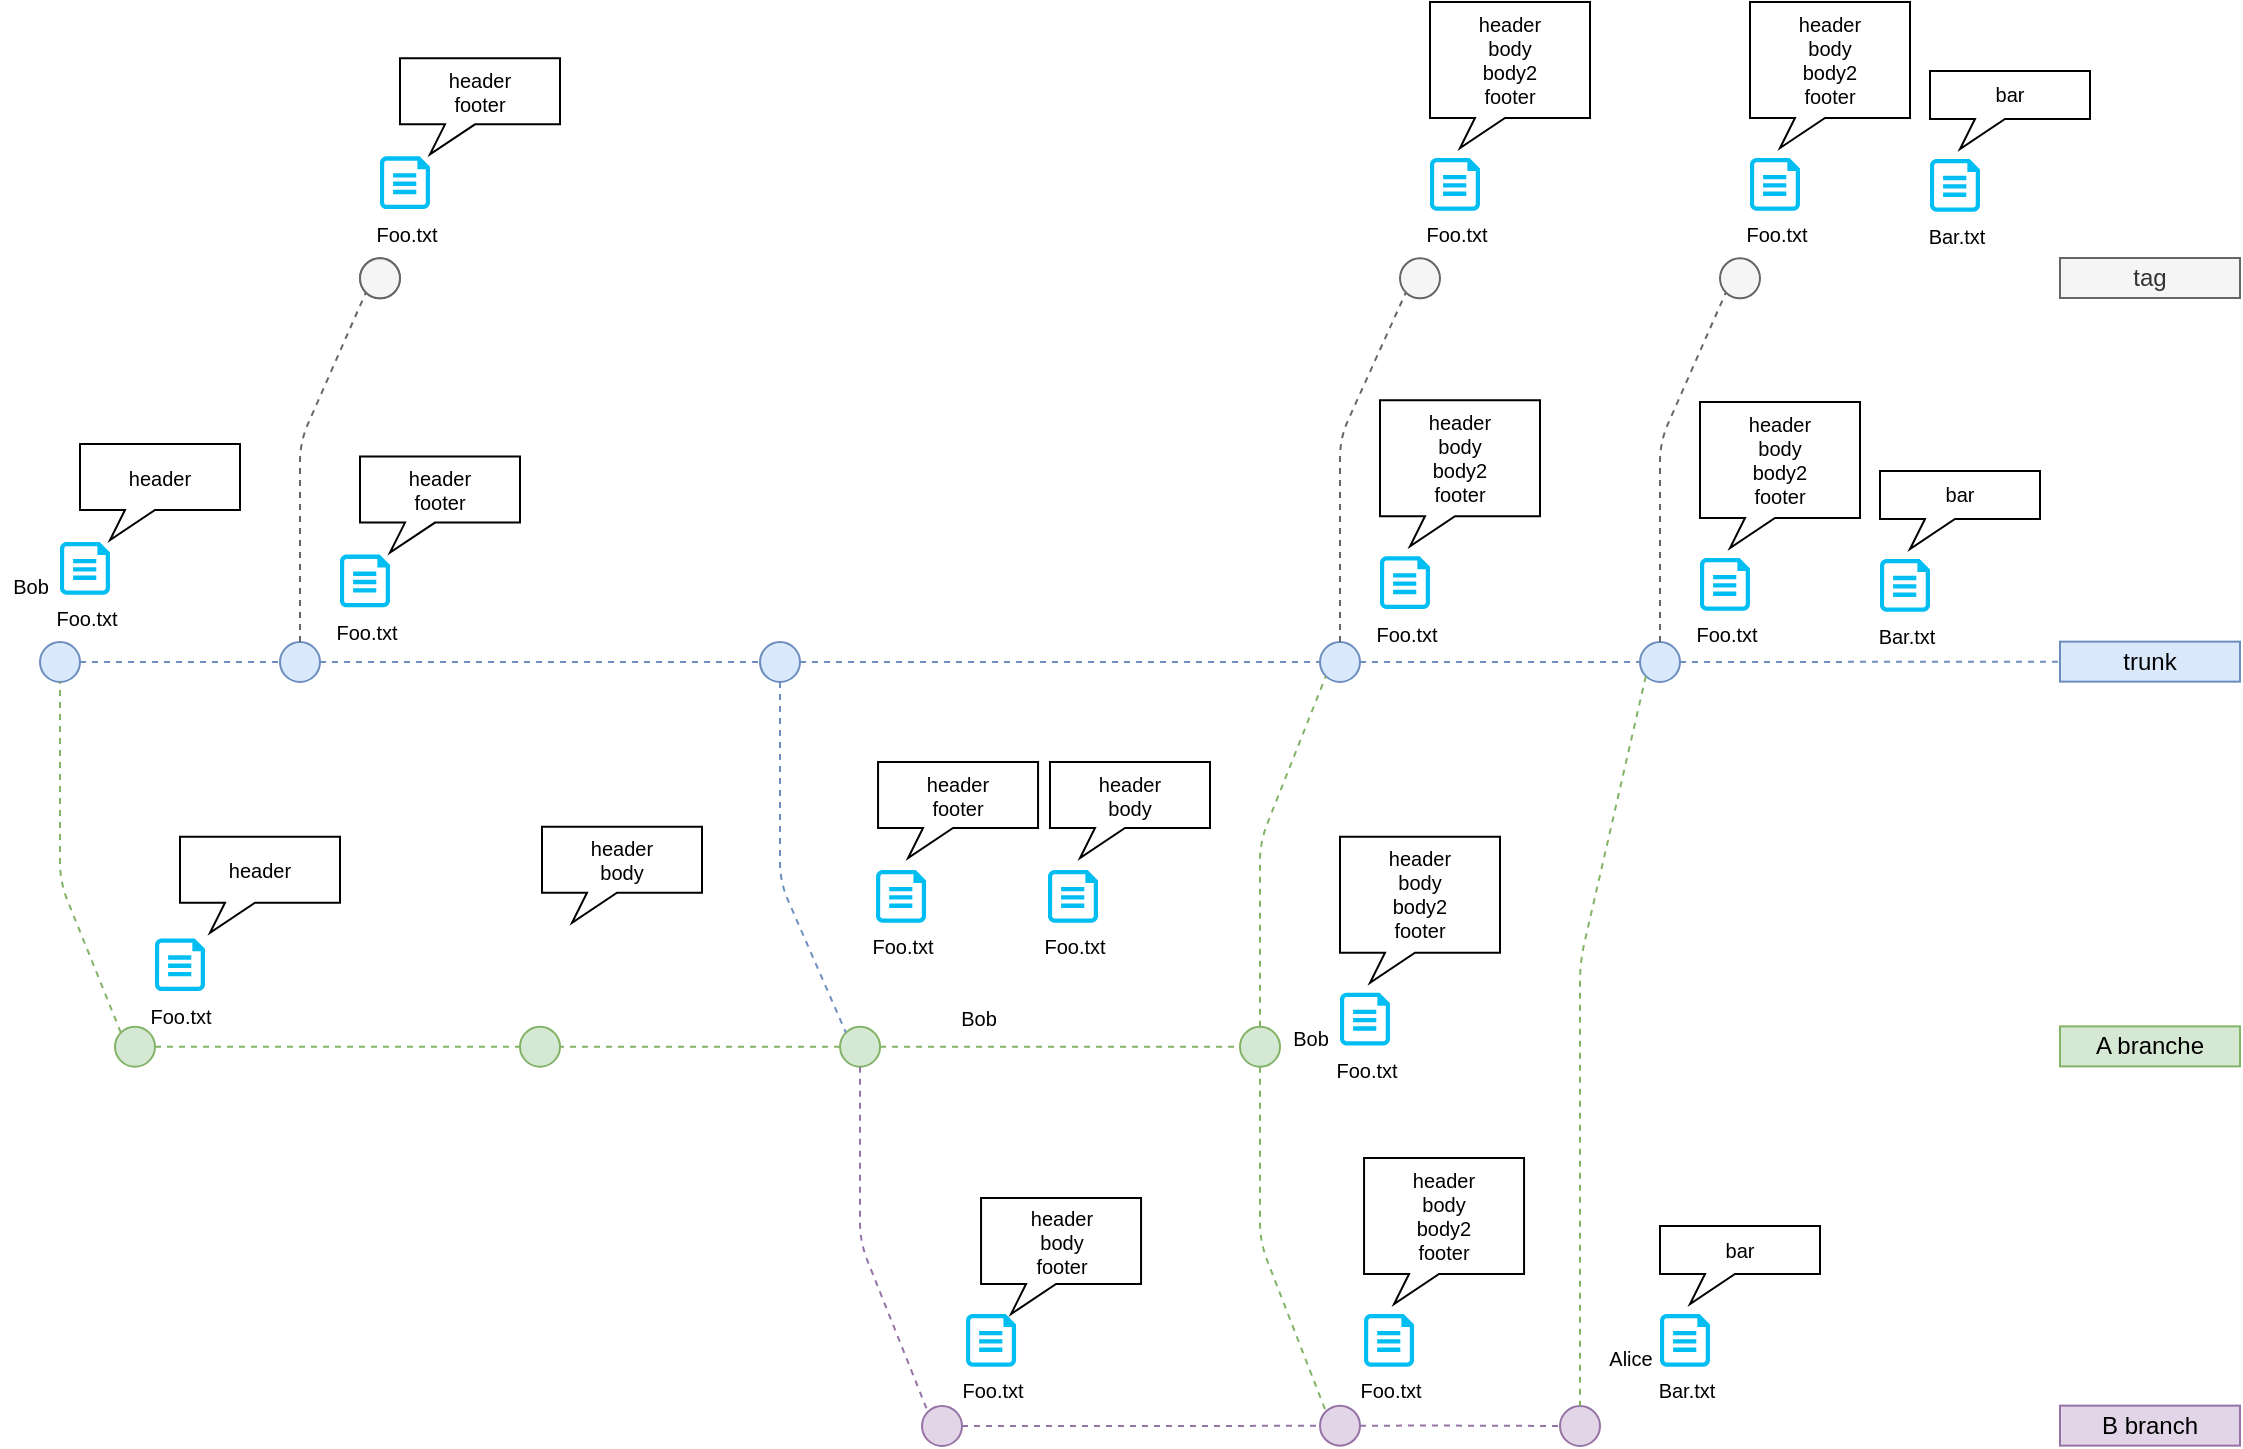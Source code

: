<mxfile version="17.0.0" type="device"><diagram id="yPxyJZ8AM_hMuL3Unpa9" name="gitflow"><mxGraphModel dx="1673" dy="1996" grid="1" gridSize="10" guides="1" tooltips="1" connect="1" arrows="1" fold="1" page="1" pageScale="1" pageWidth="850" pageHeight="1100" math="0" shadow="0"><root><mxCell id="0"/><mxCell id="1" parent="0"/><mxCell id="3" value="" style="endArrow=none;dashed=1;html=1;fillColor=#dae8fc;strokeColor=#6c8ebf;startArrow=none;" parent="1" source="rMP29GLwIPpK6ZrLmfB9-232" target="7" edge="1"><mxGeometry width="50" height="50" relative="1" as="geometry"><mxPoint x="250" y="230" as="sourcePoint"/><mxPoint x="930" y="230" as="targetPoint"/></mxGeometry></mxCell><mxCell id="4" value="" style="ellipse;whiteSpace=wrap;html=1;aspect=fixed;fillColor=#dae8fc;strokeColor=#6c8ebf;fontStyle=1;labelPosition=center;verticalLabelPosition=top;align=center;verticalAlign=bottom;fontColor=#0066CC;" parent="1" vertex="1"><mxGeometry x="230" y="220" width="20" height="20" as="geometry"/></mxCell><mxCell id="7" value="trunk" style="text;html=1;strokeColor=#6c8ebf;fillColor=#dae8fc;align=center;verticalAlign=middle;whiteSpace=wrap;rounded=0;" parent="1" vertex="1"><mxGeometry x="1240" y="219.82" width="90" height="20" as="geometry"/></mxCell><mxCell id="12" value="" style="ellipse;whiteSpace=wrap;html=1;aspect=fixed;fillColor=#dae8fc;strokeColor=#6c8ebf;fontStyle=1;labelPosition=center;verticalLabelPosition=top;align=center;verticalAlign=bottom;fontColor=#0066CC;" parent="1" vertex="1"><mxGeometry x="870" y="220" width="20" height="20" as="geometry"/></mxCell><mxCell id="13" value="" style="endArrow=none;dashed=1;html=1;fillColor=#dae8fc;strokeColor=#6c8ebf;startArrow=none;" parent="1" source="1WtglSYpCvu3YOyspoDW-261" target="12" edge="1"><mxGeometry width="50" height="50" relative="1" as="geometry"><mxPoint x="260" y="230" as="sourcePoint"/><mxPoint x="910" y="230" as="targetPoint"/></mxGeometry></mxCell><mxCell id="21" value="" style="ellipse;whiteSpace=wrap;html=1;aspect=fixed;fillColor=#d5e8d4;strokeColor=#82b366;" parent="1" vertex="1"><mxGeometry x="267.5" y="412.37" width="20" height="20" as="geometry"/></mxCell><mxCell id="24" value="A branche" style="text;html=1;strokeColor=#82b366;fillColor=#d5e8d4;align=center;verticalAlign=middle;whiteSpace=wrap;rounded=0;" parent="1" vertex="1"><mxGeometry x="1240" y="412.19" width="90" height="20" as="geometry"/></mxCell><mxCell id="27" value="" style="ellipse;whiteSpace=wrap;html=1;aspect=fixed;fillColor=#d5e8d4;strokeColor=#82b366;" parent="1" vertex="1"><mxGeometry x="470" y="412.37" width="20" height="20" as="geometry"/></mxCell><mxCell id="28" style="edgeStyle=orthogonalEdgeStyle;rounded=1;orthogonalLoop=1;jettySize=auto;html=1;dashed=1;endArrow=none;endFill=0;fillColor=#d5e8d4;strokeColor=#82b366;exitX=1;exitY=0.5;exitDx=0;exitDy=0;" parent="1" source="21" target="27" edge="1"><mxGeometry relative="1" as="geometry"><mxPoint x="890" y="382.37" as="targetPoint"/><mxPoint x="330" y="422.37" as="sourcePoint"/></mxGeometry></mxCell><mxCell id="29" value="" style="ellipse;whiteSpace=wrap;html=1;aspect=fixed;fillColor=#d5e8d4;strokeColor=#82b366;" parent="1" vertex="1"><mxGeometry x="830" y="412.37" width="20" height="20" as="geometry"/></mxCell><mxCell id="30" style="edgeStyle=orthogonalEdgeStyle;rounded=1;orthogonalLoop=1;jettySize=auto;html=1;dashed=1;endArrow=none;endFill=0;fillColor=#d5e8d4;strokeColor=#82b366;startArrow=none;" parent="1" source="1WtglSYpCvu3YOyspoDW-263" target="29" edge="1"><mxGeometry relative="1" as="geometry"><mxPoint x="890" y="382.37" as="targetPoint"/><mxPoint x="580" y="382.37" as="sourcePoint"/></mxGeometry></mxCell><mxCell id="6" value="&lt;br&gt;" style="ellipse;whiteSpace=wrap;html=1;aspect=fixed;fillColor=#dae8fc;strokeColor=#6c8ebf;fontStyle=1;labelPosition=center;verticalLabelPosition=top;align=center;verticalAlign=bottom;fontColor=#0066CC;" parent="1" vertex="1"><mxGeometry x="350" y="220" width="20" height="20" as="geometry"/></mxCell><mxCell id="35" value="" style="endArrow=none;dashed=1;html=1;fillColor=#dae8fc;strokeColor=#6c8ebf;" parent="1" source="4" target="6" edge="1"><mxGeometry width="50" height="50" relative="1" as="geometry"><mxPoint x="260.0" y="230" as="sourcePoint"/><mxPoint x="900" y="230" as="targetPoint"/><Array as="points"/></mxGeometry></mxCell><mxCell id="52" value="" style="ellipse;whiteSpace=wrap;html=1;aspect=fixed;fontSize=10;fillColor=#e1d5e7;strokeColor=#9673a6;" parent="1" vertex="1"><mxGeometry x="671" y="602" width="20" height="20" as="geometry"/></mxCell><mxCell id="86" value="B branch" style="text;html=1;strokeColor=#9673a6;fillColor=#e1d5e7;align=center;verticalAlign=middle;whiteSpace=wrap;rounded=0;" parent="1" vertex="1"><mxGeometry x="1240" y="601.82" width="90" height="20" as="geometry"/></mxCell><mxCell id="102" value="tag" style="text;html=1;strokeColor=#666666;fillColor=#f5f5f5;align=center;verticalAlign=middle;whiteSpace=wrap;rounded=0;fontColor=#333333;" parent="1" vertex="1"><mxGeometry x="1240" y="28.0" width="90" height="20" as="geometry"/></mxCell><mxCell id="165" value="" style="ellipse;whiteSpace=wrap;html=1;aspect=fixed;fontSize=12;fillColor=#e1d5e7;strokeColor=#9673a6;" parent="1" vertex="1"><mxGeometry x="990" y="602" width="20" height="20" as="geometry"/></mxCell><mxCell id="168" value="" style="ellipse;whiteSpace=wrap;html=1;aspect=fixed;fontSize=12;fillColor=#e1d5e7;strokeColor=#9673a6;" parent="1" vertex="1"><mxGeometry x="870" y="601.82" width="20" height="20" as="geometry"/></mxCell><mxCell id="173" value="" style="ellipse;whiteSpace=wrap;html=1;aspect=fixed;fontSize=10;fontColor=#333333;fillColor=#f5f5f5;strokeColor=#666666;" parent="1" vertex="1"><mxGeometry x="390" y="28.18" width="20" height="20" as="geometry"/></mxCell><mxCell id="1WtglSYpCvu3YOyspoDW-198" value="Foo.txt" style="verticalLabelPosition=bottom;html=1;verticalAlign=top;align=center;strokeColor=none;fillColor=#00BEF2;shape=mxgraph.azure.file;pointerEvents=1;fontSize=10;aspect=fixed;" parent="1" vertex="1"><mxGeometry x="240" y="170" width="25" height="26.37" as="geometry"/></mxCell><mxCell id="1WtglSYpCvu3YOyspoDW-200" style="edgeStyle=orthogonalEdgeStyle;rounded=1;orthogonalLoop=1;jettySize=auto;html=1;dashed=1;endArrow=none;endFill=0;fontSize=12;fontColor=#FFB570;fillColor=#e1d5e7;strokeColor=#9673a6;exitX=1;exitY=0.5;exitDx=0;exitDy=0;entryX=0;entryY=0.5;entryDx=0;entryDy=0;" parent="1" source="52" target="168" edge="1"><mxGeometry relative="1" as="geometry"><mxPoint x="660" y="572" as="sourcePoint"/><mxPoint x="790" y="612" as="targetPoint"/><Array as="points"><mxPoint x="820" y="612"/><mxPoint x="820" y="612"/></Array></mxGeometry></mxCell><mxCell id="1WtglSYpCvu3YOyspoDW-205" value="Bob" style="shape=image;html=1;verticalAlign=top;verticalLabelPosition=bottom;labelBackgroundColor=#ffffff;imageAspect=0;aspect=fixed;image=https://cdn0.iconfinder.com/data/icons/bold-purple-free-samples/32/User_Avatar_Human_Profile_Face_Circle-128.png;fontSize=10;" parent="1" vertex="1"><mxGeometry x="210" y="150" width="30" height="30" as="geometry"/></mxCell><mxCell id="1WtglSYpCvu3YOyspoDW-208" value="header" style="whiteSpace=wrap;html=1;shape=mxgraph.basic.rectCallout;dx=30;dy=15;boundedLbl=1;fontSize=10;aspect=fixed;" parent="1" vertex="1"><mxGeometry x="250" y="121" width="80" height="48" as="geometry"/></mxCell><mxCell id="1WtglSYpCvu3YOyspoDW-246" value="Foo.txt" style="verticalLabelPosition=bottom;html=1;verticalAlign=top;align=center;strokeColor=none;fillColor=#00BEF2;shape=mxgraph.azure.file;pointerEvents=1;fontSize=10;aspect=fixed;" parent="1" vertex="1"><mxGeometry x="380" y="176.31" width="25" height="26.37" as="geometry"/></mxCell><mxCell id="1WtglSYpCvu3YOyspoDW-247" value="Bob" style="shape=image;html=1;verticalAlign=top;verticalLabelPosition=bottom;labelBackgroundColor=#ffffff;imageAspect=0;aspect=fixed;image=https://cdn0.iconfinder.com/data/icons/bold-purple-free-samples/32/User_Avatar_Human_Profile_Face_Circle-128.png;fontSize=10;" parent="1" vertex="1"><mxGeometry x="684" y="366.37" width="30" height="30" as="geometry"/></mxCell><mxCell id="1WtglSYpCvu3YOyspoDW-248" value="header&lt;br&gt;footer" style="whiteSpace=wrap;html=1;shape=mxgraph.basic.rectCallout;dx=30;dy=15;boundedLbl=1;fontSize=10;aspect=fixed;" parent="1" vertex="1"><mxGeometry x="390" y="127.31" width="80" height="48" as="geometry"/></mxCell><mxCell id="1WtglSYpCvu3YOyspoDW-251" value="Foo.txt" style="verticalLabelPosition=bottom;html=1;verticalAlign=top;align=center;strokeColor=none;fillColor=#00BEF2;shape=mxgraph.azure.file;pointerEvents=1;fontSize=10;aspect=fixed;" parent="1" vertex="1"><mxGeometry x="287.5" y="368.19" width="25" height="26.37" as="geometry"/></mxCell><mxCell id="1WtglSYpCvu3YOyspoDW-252" value="Bar.txt" style="verticalLabelPosition=bottom;html=1;verticalAlign=top;align=center;strokeColor=none;fillColor=#00BEF2;shape=mxgraph.azure.file;pointerEvents=1;fontSize=10;aspect=fixed;" parent="1" vertex="1"><mxGeometry x="1150" y="178.49" width="25" height="26.37" as="geometry"/></mxCell><mxCell id="1WtglSYpCvu3YOyspoDW-253" value="Alice" style="shape=image;html=1;verticalAlign=top;verticalLabelPosition=bottom;labelBackgroundColor=#ffffff;imageAspect=0;aspect=fixed;image=https://cdn0.iconfinder.com/data/icons/bold-purple-free-samples/32/User_Avatar_Human_Profile_Face_Circle-128.png;fontSize=10;" parent="1" vertex="1"><mxGeometry x="1010" y="536" width="30" height="30" as="geometry"/></mxCell><mxCell id="1WtglSYpCvu3YOyspoDW-254" value="header&lt;br&gt;body" style="whiteSpace=wrap;html=1;shape=mxgraph.basic.rectCallout;dx=30;dy=15;boundedLbl=1;fontSize=10;aspect=fixed;" parent="1" vertex="1"><mxGeometry x="481" y="312.37" width="80" height="48" as="geometry"/></mxCell><mxCell id="1WtglSYpCvu3YOyspoDW-257" value="Foo.txt" style="verticalLabelPosition=bottom;html=1;verticalAlign=top;align=center;strokeColor=none;fillColor=#00BEF2;shape=mxgraph.azure.file;pointerEvents=1;fontSize=10;aspect=fixed;" parent="1" vertex="1"><mxGeometry x="400" y="-22.82" width="25" height="26.37" as="geometry"/></mxCell><mxCell id="1WtglSYpCvu3YOyspoDW-258" value="header&lt;br&gt;footer" style="whiteSpace=wrap;html=1;shape=mxgraph.basic.rectCallout;dx=30;dy=15;boundedLbl=1;fontSize=10;aspect=fixed;" parent="1" vertex="1"><mxGeometry x="410" y="-71.82" width="80" height="48" as="geometry"/></mxCell><mxCell id="1WtglSYpCvu3YOyspoDW-261" value="&lt;br&gt;" style="ellipse;whiteSpace=wrap;html=1;aspect=fixed;fillColor=#dae8fc;strokeColor=#6c8ebf;fontStyle=1;labelPosition=center;verticalLabelPosition=top;align=center;verticalAlign=bottom;fontColor=#0066CC;" parent="1" vertex="1"><mxGeometry x="590" y="220" width="20" height="20" as="geometry"/></mxCell><mxCell id="1WtglSYpCvu3YOyspoDW-262" value="" style="endArrow=none;dashed=1;html=1;fillColor=#dae8fc;strokeColor=#6c8ebf;" parent="1" source="6" target="1WtglSYpCvu3YOyspoDW-261" edge="1"><mxGeometry width="50" height="50" relative="1" as="geometry"><mxPoint x="370" y="230" as="sourcePoint"/><mxPoint x="930" y="230" as="targetPoint"/></mxGeometry></mxCell><mxCell id="1WtglSYpCvu3YOyspoDW-263" value="" style="ellipse;whiteSpace=wrap;html=1;aspect=fixed;fillColor=#d5e8d4;strokeColor=#82b366;" parent="1" vertex="1"><mxGeometry x="630.03" y="412.37" width="20" height="20" as="geometry"/></mxCell><mxCell id="1WtglSYpCvu3YOyspoDW-265" value="" style="edgeStyle=orthogonalEdgeStyle;rounded=1;orthogonalLoop=1;jettySize=auto;html=1;dashed=1;endArrow=none;endFill=0;fillColor=#d5e8d4;strokeColor=#82b366;exitX=0;exitY=0.5;exitDx=0;exitDy=0;entryX=1;entryY=0.5;entryDx=0;entryDy=0;" parent="1" source="1WtglSYpCvu3YOyspoDW-263" target="27" edge="1"><mxGeometry relative="1" as="geometry"><mxPoint x="550" y="422.37" as="targetPoint"/><mxPoint x="550" y="292.37" as="sourcePoint"/></mxGeometry></mxCell><mxCell id="1WtglSYpCvu3YOyspoDW-267" value="" style="shape=image;html=1;verticalAlign=top;verticalLabelPosition=bottom;labelBackgroundColor=#ffffff;imageAspect=0;aspect=fixed;image=https://cdn4.iconfinder.com/data/icons/pink_moustache/68_68/8.png;fontSize=10;" parent="1" vertex="1"><mxGeometry x="643.03" y="381.37" width="30" height="30" as="geometry"/></mxCell><mxCell id="1WtglSYpCvu3YOyspoDW-268" value="Foo.txt" style="verticalLabelPosition=bottom;html=1;verticalAlign=top;align=center;strokeColor=none;fillColor=#00BEF2;shape=mxgraph.azure.file;pointerEvents=1;fontSize=10;aspect=fixed;" parent="1" vertex="1"><mxGeometry x="693.03" y="556" width="25" height="26.37" as="geometry"/></mxCell><mxCell id="1WtglSYpCvu3YOyspoDW-269" value="header&lt;br&gt;body&lt;br&gt;footer" style="whiteSpace=wrap;html=1;shape=mxgraph.basic.rectCallout;dx=30;dy=15;boundedLbl=1;fontSize=10;" parent="1" vertex="1"><mxGeometry x="700.53" y="498" width="80" height="58" as="geometry"/></mxCell><mxCell id="rMP29GLwIPpK6ZrLmfB9-175" value="Foo.txt" style="verticalLabelPosition=bottom;html=1;verticalAlign=top;align=center;strokeColor=none;fillColor=#00BEF2;shape=mxgraph.azure.file;pointerEvents=1;fontSize=10;aspect=fixed;" vertex="1" parent="1"><mxGeometry x="734" y="334" width="25" height="26.37" as="geometry"/></mxCell><mxCell id="rMP29GLwIPpK6ZrLmfB9-176" value="header&lt;br&gt;body" style="whiteSpace=wrap;html=1;shape=mxgraph.basic.rectCallout;dx=30;dy=15;boundedLbl=1;fontSize=10;aspect=fixed;" vertex="1" parent="1"><mxGeometry x="735" y="280" width="80" height="48" as="geometry"/></mxCell><mxCell id="rMP29GLwIPpK6ZrLmfB9-180" value="Foo.txt" style="verticalLabelPosition=bottom;html=1;verticalAlign=top;align=center;strokeColor=none;fillColor=#00BEF2;shape=mxgraph.azure.file;pointerEvents=1;fontSize=10;aspect=fixed;" vertex="1" parent="1"><mxGeometry x="648.03" y="334" width="25" height="26.37" as="geometry"/></mxCell><mxCell id="rMP29GLwIPpK6ZrLmfB9-181" value="header&lt;br&gt;footer" style="whiteSpace=wrap;html=1;shape=mxgraph.basic.rectCallout;dx=30;dy=15;boundedLbl=1;fontSize=10;aspect=fixed;" vertex="1" parent="1"><mxGeometry x="649.03" y="280" width="80" height="48" as="geometry"/></mxCell><mxCell id="rMP29GLwIPpK6ZrLmfB9-182" value="" style="shape=image;html=1;verticalAlign=top;verticalLabelPosition=bottom;labelBackgroundColor=#ffffff;imageAspect=0;aspect=fixed;image=https://cdn1.iconfinder.com/data/icons/unicons-line-vol-2/24/comment-question-128.png" vertex="1" parent="1"><mxGeometry x="705" y="346.37" width="30" height="30" as="geometry"/></mxCell><mxCell id="rMP29GLwIPpK6ZrLmfB9-185" value="header" style="whiteSpace=wrap;html=1;shape=mxgraph.basic.rectCallout;dx=30;dy=15;boundedLbl=1;fontSize=10;aspect=fixed;" vertex="1" parent="1"><mxGeometry x="300" y="317.37" width="80" height="48" as="geometry"/></mxCell><mxCell id="rMP29GLwIPpK6ZrLmfB9-188" value="" style="endArrow=none;dashed=1;html=1;fillColor=#dae8fc;strokeColor=#6c8ebf;startArrow=none;exitX=0.5;exitY=1;exitDx=0;exitDy=0;entryX=0;entryY=0;entryDx=0;entryDy=0;" edge="1" parent="1" source="1WtglSYpCvu3YOyspoDW-261" target="1WtglSYpCvu3YOyspoDW-263"><mxGeometry width="50" height="50" relative="1" as="geometry"><mxPoint x="620" y="240" as="sourcePoint"/><mxPoint x="880.0" y="240" as="targetPoint"/><Array as="points"><mxPoint x="600" y="340"/></Array></mxGeometry></mxCell><mxCell id="rMP29GLwIPpK6ZrLmfB9-189" value="" style="endArrow=none;dashed=1;html=1;fillColor=#d5e8d4;strokeColor=#82b366;startArrow=none;entryX=0.5;entryY=1;entryDx=0;entryDy=0;exitX=0;exitY=0;exitDx=0;exitDy=0;" edge="1" parent="1" source="21" target="4"><mxGeometry width="50" height="50" relative="1" as="geometry"><mxPoint x="-40" y="298.58" as="sourcePoint"/><mxPoint x="220.0" y="298.58" as="targetPoint"/><Array as="points"><mxPoint x="240" y="340"/></Array></mxGeometry></mxCell><mxCell id="rMP29GLwIPpK6ZrLmfB9-191" value="" style="ellipse;whiteSpace=wrap;html=1;aspect=fixed;fontSize=10;fontColor=#333333;fillColor=#f5f5f5;strokeColor=#666666;" vertex="1" parent="1"><mxGeometry x="390" y="28.18" width="20" height="20" as="geometry"/></mxCell><mxCell id="rMP29GLwIPpK6ZrLmfB9-192" value="" style="endArrow=none;dashed=1;html=1;fillColor=#f5f5f5;strokeColor=#666666;startArrow=none;entryX=0;entryY=1;entryDx=0;entryDy=0;exitX=0.5;exitY=0;exitDx=0;exitDy=0;" edge="1" parent="1" source="6" target="rMP29GLwIPpK6ZrLmfB9-191"><mxGeometry width="50" height="50" relative="1" as="geometry"><mxPoint x="356.469" y="175.319" as="sourcePoint"/><mxPoint x="323.54" y="43.39" as="targetPoint"/><Array as="points"><mxPoint x="360" y="120"/></Array></mxGeometry></mxCell><mxCell id="rMP29GLwIPpK6ZrLmfB9-197" value="" style="endArrow=none;dashed=1;html=1;fillColor=#e1d5e7;strokeColor=#9673a6;startArrow=none;entryX=0;entryY=0;entryDx=0;entryDy=0;exitX=0.5;exitY=1;exitDx=0;exitDy=0;" edge="1" parent="1" source="1WtglSYpCvu3YOyspoDW-263" target="52"><mxGeometry width="50" height="50" relative="1" as="geometry"><mxPoint x="640" y="432.37" as="sourcePoint"/><mxPoint x="679.989" y="565.299" as="targetPoint"/><Array as="points"><mxPoint x="640" y="520"/></Array></mxGeometry></mxCell><mxCell id="rMP29GLwIPpK6ZrLmfB9-199" value="Bob" style="shape=image;html=1;verticalAlign=top;verticalLabelPosition=bottom;labelBackgroundColor=#ffffff;imageAspect=0;aspect=fixed;image=https://cdn0.iconfinder.com/data/icons/bold-purple-free-samples/32/User_Avatar_Human_Profile_Face_Circle-128.png;fontSize=10;" vertex="1" parent="1"><mxGeometry x="850" y="376.37" width="30" height="30" as="geometry"/></mxCell><mxCell id="rMP29GLwIPpK6ZrLmfB9-200" value="Foo.txt" style="verticalLabelPosition=bottom;html=1;verticalAlign=top;align=center;strokeColor=none;fillColor=#00BEF2;shape=mxgraph.azure.file;pointerEvents=1;fontSize=10;aspect=fixed;" vertex="1" parent="1"><mxGeometry x="900" y="177.13" width="25" height="26.37" as="geometry"/></mxCell><mxCell id="rMP29GLwIPpK6ZrLmfB9-201" value="header&lt;br&gt;body&lt;br&gt;body2&lt;br&gt;footer" style="whiteSpace=wrap;html=1;shape=mxgraph.basic.rectCallout;dx=30;dy=15;boundedLbl=1;fontSize=10;" vertex="1" parent="1"><mxGeometry x="900" y="99.13" width="80" height="73" as="geometry"/></mxCell><mxCell id="rMP29GLwIPpK6ZrLmfB9-208" value="" style="endArrow=none;dashed=1;html=1;fillColor=#d5e8d4;strokeColor=#82b366;startArrow=none;entryX=0;entryY=1;entryDx=0;entryDy=0;exitX=0.5;exitY=0;exitDx=0;exitDy=0;" edge="1" parent="1" source="29" target="12"><mxGeometry width="50" height="50" relative="1" as="geometry"><mxPoint x="960" y="370" as="sourcePoint"/><mxPoint x="250" y="250" as="targetPoint"/><Array as="points"><mxPoint x="840" y="320"/></Array></mxGeometry></mxCell><mxCell id="rMP29GLwIPpK6ZrLmfB9-209" value="Foo.txt" style="verticalLabelPosition=bottom;html=1;verticalAlign=top;align=center;strokeColor=none;fillColor=#00BEF2;shape=mxgraph.azure.file;pointerEvents=1;fontSize=10;aspect=fixed;" vertex="1" parent="1"><mxGeometry x="892.03" y="556" width="25" height="26.37" as="geometry"/></mxCell><mxCell id="rMP29GLwIPpK6ZrLmfB9-210" value="header&lt;br&gt;body&lt;br&gt;body2&lt;br&gt;footer" style="whiteSpace=wrap;html=1;shape=mxgraph.basic.rectCallout;dx=30;dy=15;boundedLbl=1;fontSize=10;" vertex="1" parent="1"><mxGeometry x="892.03" y="478" width="80" height="73" as="geometry"/></mxCell><mxCell id="rMP29GLwIPpK6ZrLmfB9-212" value="" style="shape=image;html=1;verticalAlign=top;verticalLabelPosition=bottom;labelBackgroundColor=#ffffff;imageAspect=0;aspect=fixed;image=https://cdn2.iconfinder.com/data/icons/boxicons-regular-vol-2/24/bx-git-merge-128.png" vertex="1" parent="1"><mxGeometry x="570" y="237.63" width="30" height="30" as="geometry"/></mxCell><mxCell id="rMP29GLwIPpK6ZrLmfB9-215" value="" style="shape=image;html=1;verticalAlign=top;verticalLabelPosition=bottom;labelBackgroundColor=#ffffff;imageAspect=0;aspect=fixed;image=https://cdn2.iconfinder.com/data/icons/boxicons-regular-vol-2/24/bx-git-merge-128.png" vertex="1" parent="1"><mxGeometry x="810" y="382.37" width="30" height="30" as="geometry"/></mxCell><mxCell id="rMP29GLwIPpK6ZrLmfB9-219" value="" style="endArrow=none;dashed=1;html=1;fillColor=#d5e8d4;strokeColor=#82b366;startArrow=none;entryX=0;entryY=0;entryDx=0;entryDy=0;exitX=0.5;exitY=1;exitDx=0;exitDy=0;" edge="1" parent="1" source="29" target="168"><mxGeometry width="50" height="50" relative="1" as="geometry"><mxPoint x="850" y="422.37" as="sourcePoint"/><mxPoint x="887.929" y="289.441" as="targetPoint"/><Array as="points"><mxPoint x="840" y="520"/></Array></mxGeometry></mxCell><mxCell id="rMP29GLwIPpK6ZrLmfB9-221" value="" style="shape=image;html=1;verticalAlign=top;verticalLabelPosition=bottom;labelBackgroundColor=#ffffff;imageAspect=0;aspect=fixed;image=https://cdn2.iconfinder.com/data/icons/boxicons-regular-vol-2/24/bx-git-merge-128.png" vertex="1" parent="1"><mxGeometry x="840" y="438.37" width="30" height="30" as="geometry"/></mxCell><mxCell id="rMP29GLwIPpK6ZrLmfB9-223" value="" style="ellipse;whiteSpace=wrap;html=1;aspect=fixed;fontSize=10;fontColor=#333333;fillColor=#f5f5f5;strokeColor=#666666;" vertex="1" parent="1"><mxGeometry x="910" y="28.18" width="20" height="20" as="geometry"/></mxCell><mxCell id="rMP29GLwIPpK6ZrLmfB9-224" value="" style="endArrow=none;dashed=1;html=1;fillColor=#f5f5f5;strokeColor=#666666;startArrow=none;entryX=0;entryY=1;entryDx=0;entryDy=0;" edge="1" parent="1" source="12" target="rMP29GLwIPpK6ZrLmfB9-223"><mxGeometry width="50" height="50" relative="1" as="geometry"><mxPoint x="877.07" y="217.77" as="sourcePoint"/><mxPoint x="909.999" y="84.841" as="targetPoint"/><Array as="points"><mxPoint x="880" y="118"/></Array></mxGeometry></mxCell><mxCell id="rMP29GLwIPpK6ZrLmfB9-225" value="Foo.txt" style="verticalLabelPosition=bottom;html=1;verticalAlign=top;align=center;strokeColor=none;fillColor=#00BEF2;shape=mxgraph.azure.file;pointerEvents=1;fontSize=10;aspect=fixed;" vertex="1" parent="1"><mxGeometry x="925" y="-22.0" width="25" height="26.37" as="geometry"/></mxCell><mxCell id="rMP29GLwIPpK6ZrLmfB9-226" value="header&lt;br&gt;body&lt;br&gt;body2&lt;br&gt;footer" style="whiteSpace=wrap;html=1;shape=mxgraph.basic.rectCallout;dx=30;dy=15;boundedLbl=1;fontSize=10;" vertex="1" parent="1"><mxGeometry x="925" y="-100.0" width="80" height="73" as="geometry"/></mxCell><mxCell id="rMP29GLwIPpK6ZrLmfB9-228" style="edgeStyle=orthogonalEdgeStyle;rounded=1;orthogonalLoop=1;jettySize=auto;html=1;dashed=1;endArrow=none;endFill=0;fontSize=12;fontColor=#FFB570;fillColor=#e1d5e7;strokeColor=#9673a6;exitX=1;exitY=0.5;exitDx=0;exitDy=0;entryX=0;entryY=0.5;entryDx=0;entryDy=0;" edge="1" parent="1" source="168" target="165"><mxGeometry relative="1" as="geometry"><mxPoint x="1020.0" y="622" as="sourcePoint"/><mxPoint x="1150" y="621.82" as="targetPoint"/><Array as="points"><mxPoint x="940" y="612"/><mxPoint x="940" y="612"/></Array></mxGeometry></mxCell><mxCell id="rMP29GLwIPpK6ZrLmfB9-229" value="bar" style="whiteSpace=wrap;html=1;shape=mxgraph.basic.rectCallout;dx=30;dy=15;boundedLbl=1;fontSize=10;" vertex="1" parent="1"><mxGeometry x="1150" y="134.49" width="80" height="39" as="geometry"/></mxCell><mxCell id="rMP29GLwIPpK6ZrLmfB9-230" value="Foo.txt" style="verticalLabelPosition=bottom;html=1;verticalAlign=top;align=center;strokeColor=none;fillColor=#00BEF2;shape=mxgraph.azure.file;pointerEvents=1;fontSize=10;aspect=fixed;" vertex="1" parent="1"><mxGeometry x="880" y="395.37" width="25" height="26.37" as="geometry"/></mxCell><mxCell id="rMP29GLwIPpK6ZrLmfB9-231" value="header&lt;br&gt;body&lt;br&gt;body2&lt;br&gt;footer" style="whiteSpace=wrap;html=1;shape=mxgraph.basic.rectCallout;dx=30;dy=15;boundedLbl=1;fontSize=10;" vertex="1" parent="1"><mxGeometry x="880" y="317.37" width="80" height="73" as="geometry"/></mxCell><mxCell id="rMP29GLwIPpK6ZrLmfB9-232" value="" style="ellipse;whiteSpace=wrap;html=1;aspect=fixed;fillColor=#dae8fc;strokeColor=#6c8ebf;fontStyle=1;labelPosition=center;verticalLabelPosition=top;align=center;verticalAlign=bottom;fontColor=#0066CC;" vertex="1" parent="1"><mxGeometry x="1030" y="220" width="20" height="20" as="geometry"/></mxCell><mxCell id="rMP29GLwIPpK6ZrLmfB9-233" value="" style="endArrow=none;dashed=1;html=1;fillColor=#dae8fc;strokeColor=#6c8ebf;" edge="1" parent="1" source="12" target="rMP29GLwIPpK6ZrLmfB9-232"><mxGeometry width="50" height="50" relative="1" as="geometry"><mxPoint x="890" y="230" as="sourcePoint"/><mxPoint x="1350" y="230" as="targetPoint"/></mxGeometry></mxCell><mxCell id="rMP29GLwIPpK6ZrLmfB9-234" value="" style="endArrow=none;dashed=1;html=1;fillColor=#d5e8d4;strokeColor=#82b366;startArrow=none;entryX=0.5;entryY=0;entryDx=0;entryDy=0;exitX=0;exitY=1;exitDx=0;exitDy=0;" edge="1" parent="1" source="rMP29GLwIPpK6ZrLmfB9-232" target="165"><mxGeometry width="50" height="50" relative="1" as="geometry"><mxPoint x="850" y="400" as="sourcePoint"/><mxPoint x="882.929" y="532.749" as="targetPoint"/><Array as="points"><mxPoint x="1000" y="380"/></Array></mxGeometry></mxCell><mxCell id="rMP29GLwIPpK6ZrLmfB9-235" value="" style="shape=image;html=1;verticalAlign=top;verticalLabelPosition=bottom;labelBackgroundColor=#ffffff;imageAspect=0;aspect=fixed;image=https://cdn2.iconfinder.com/data/icons/boxicons-regular-vol-2/24/bx-git-merge-128.png" vertex="1" parent="1"><mxGeometry x="970" y="571.82" width="30" height="30" as="geometry"/></mxCell><mxCell id="rMP29GLwIPpK6ZrLmfB9-236" value="Foo.txt" style="verticalLabelPosition=bottom;html=1;verticalAlign=top;align=center;strokeColor=none;fillColor=#00BEF2;shape=mxgraph.azure.file;pointerEvents=1;fontSize=10;aspect=fixed;" vertex="1" parent="1"><mxGeometry x="1060" y="178" width="25" height="26.37" as="geometry"/></mxCell><mxCell id="rMP29GLwIPpK6ZrLmfB9-237" value="header&lt;br&gt;body&lt;br&gt;body2&lt;br&gt;footer" style="whiteSpace=wrap;html=1;shape=mxgraph.basic.rectCallout;dx=30;dy=15;boundedLbl=1;fontSize=10;" vertex="1" parent="1"><mxGeometry x="1060" y="100.0" width="80" height="73" as="geometry"/></mxCell><mxCell id="rMP29GLwIPpK6ZrLmfB9-238" value="Bar.txt" style="verticalLabelPosition=bottom;html=1;verticalAlign=top;align=center;strokeColor=none;fillColor=#00BEF2;shape=mxgraph.azure.file;pointerEvents=1;fontSize=10;aspect=fixed;" vertex="1" parent="1"><mxGeometry x="1040" y="556" width="25" height="26.37" as="geometry"/></mxCell><mxCell id="rMP29GLwIPpK6ZrLmfB9-239" value="bar" style="whiteSpace=wrap;html=1;shape=mxgraph.basic.rectCallout;dx=30;dy=15;boundedLbl=1;fontSize=10;" vertex="1" parent="1"><mxGeometry x="1040" y="512" width="80" height="39" as="geometry"/></mxCell><mxCell id="rMP29GLwIPpK6ZrLmfB9-240" value="" style="endArrow=none;dashed=1;html=1;fillColor=#f5f5f5;strokeColor=#666666;startArrow=none;entryX=0;entryY=1;entryDx=0;entryDy=0;exitX=0.5;exitY=0;exitDx=0;exitDy=0;" edge="1" parent="1" source="rMP29GLwIPpK6ZrLmfB9-232" target="rMP29GLwIPpK6ZrLmfB9-242"><mxGeometry width="50" height="50" relative="1" as="geometry"><mxPoint x="890" y="230" as="sourcePoint"/><mxPoint x="922.929" y="97.071" as="targetPoint"/><Array as="points"><mxPoint x="1040" y="120"/></Array></mxGeometry></mxCell><mxCell id="rMP29GLwIPpK6ZrLmfB9-242" value="" style="ellipse;whiteSpace=wrap;html=1;aspect=fixed;fontSize=10;fontColor=#333333;fillColor=#f5f5f5;strokeColor=#666666;" vertex="1" parent="1"><mxGeometry x="1070" y="28.18" width="20" height="20" as="geometry"/></mxCell><mxCell id="rMP29GLwIPpK6ZrLmfB9-244" value="Bar.txt" style="verticalLabelPosition=bottom;html=1;verticalAlign=top;align=center;strokeColor=none;fillColor=#00BEF2;shape=mxgraph.azure.file;pointerEvents=1;fontSize=10;aspect=fixed;" vertex="1" parent="1"><mxGeometry x="1175" y="-21.51" width="25" height="26.37" as="geometry"/></mxCell><mxCell id="rMP29GLwIPpK6ZrLmfB9-245" value="bar" style="whiteSpace=wrap;html=1;shape=mxgraph.basic.rectCallout;dx=30;dy=15;boundedLbl=1;fontSize=10;" vertex="1" parent="1"><mxGeometry x="1175" y="-65.51" width="80" height="39" as="geometry"/></mxCell><mxCell id="rMP29GLwIPpK6ZrLmfB9-246" value="Foo.txt" style="verticalLabelPosition=bottom;html=1;verticalAlign=top;align=center;strokeColor=none;fillColor=#00BEF2;shape=mxgraph.azure.file;pointerEvents=1;fontSize=10;aspect=fixed;" vertex="1" parent="1"><mxGeometry x="1085" y="-22" width="25" height="26.37" as="geometry"/></mxCell><mxCell id="rMP29GLwIPpK6ZrLmfB9-247" value="header&lt;br&gt;body&lt;br&gt;body2&lt;br&gt;footer" style="whiteSpace=wrap;html=1;shape=mxgraph.basic.rectCallout;dx=30;dy=15;boundedLbl=1;fontSize=10;" vertex="1" parent="1"><mxGeometry x="1085" y="-100.0" width="80" height="73" as="geometry"/></mxCell></root></mxGraphModel></diagram></mxfile>